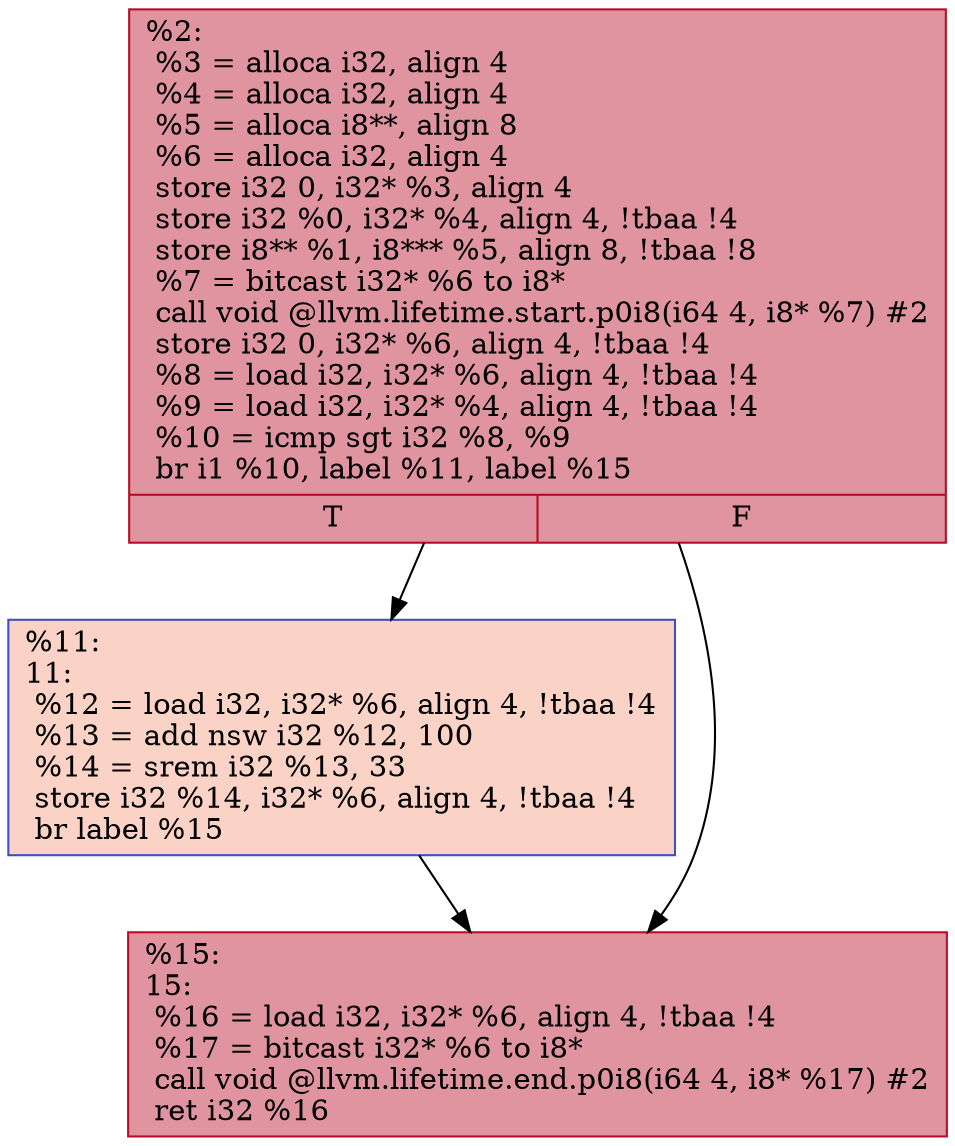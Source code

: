 digraph  {
  Node0x69abda0 [ color="#b70d28ff",  fillcolor="#b70d2870",  label="{%2:\l  %3 = alloca i32, align 4\l  %4 = alloca i32, align 4\l  %5 = alloca i8**, align 8\l  %6 = alloca i32, align 4\l  store i32 0, i32* %3, align 4\l  store i32 %0, i32* %4, align 4, !tbaa !4\l  store i8** %1, i8*** %5, align 8, !tbaa !8\l  %7 = bitcast i32* %6 to i8*\l  call void @llvm.lifetime.start.p0i8(i64 4, i8* %7) #2\l  store i32 0, i32* %6, align 4, !tbaa !4\l  %8 = load i32, i32* %6, align 4, !tbaa !4\l  %9 = load i32, i32* %4, align 4, !tbaa !4\l  %10 = icmp sgt i32 %8, %9\l  br i1 %10, label %11, label %15\l|{<s0>T|<s1>F}}",  shape="record",  style="filled"];
  Node0x69b14d0 [ color="#3d50c3ff",  fillcolor="#f59c7d70",  label="{%11:\l11:                                               \l  %12 = load i32, i32* %6, align 4, !tbaa !4\l  %13 = add nsw i32 %12, 100\l  %14 = srem i32 %13, 33\l  store i32 %14, i32* %6, align 4, !tbaa !4\l  br label %15\l}",  shape="record",  style="filled"];
  Node0x69b1520 [ color="#b70d28ff",  fillcolor="#b70d2870",  label="{%15:\l15:                                               \l  %16 = load i32, i32* %6, align 4, !tbaa !4\l  %17 = bitcast i32* %6 to i8*\l  call void @llvm.lifetime.end.p0i8(i64 4, i8* %17) #2\l  ret i32 %16\l}",  shape="record",  style="filled"];
  Node0x69abda0 -> Node0x69b14d0;
  Node0x69abda0 -> Node0x69b1520;
  Node0x69b14d0 -> Node0x69b1520;
}